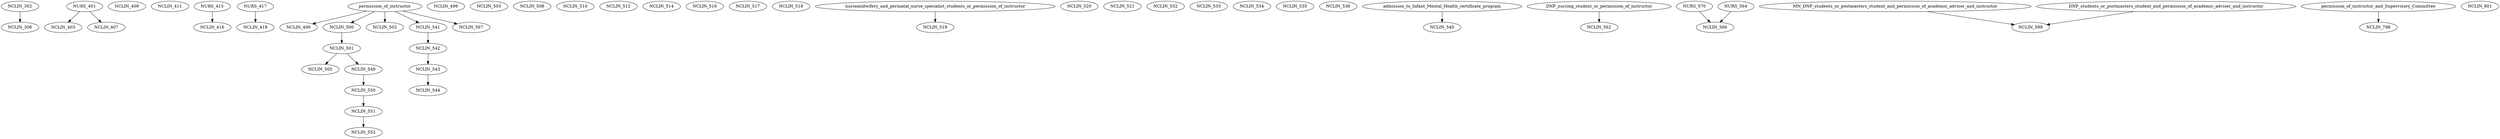 digraph G {
    NCLIN_302;
    edge [color=black];
    NCLIN_302 -> NCLIN_306;
    edge [color=black];
    NURS_401 -> NCLIN_403;
    edge [color=black];
    NURS_401 -> NCLIN_407;
    NCLIN_409;
    NCLIN_411;
    edge [color=black];
    NURS_415 -> NCLIN_416;
    edge [color=black];
    NURS_417 -> NCLIN_418;
    edge [color=black];
    permission_of_instructor -> NCLIN_490;
    NCLIN_499;
    edge [color=black];
    permission_of_instructor -> NCLIN_500;
    edge [color=black];
    NCLIN_500 -> NCLIN_501;
    edge [color=black];
    permission_of_instructor -> NCLIN_502;
    NCLIN_503;
    edge [color=black];
    NCLIN_501 -> NCLIN_505;
    NCLIN_508;
    NCLIN_510;
    NCLIN_512;
    NCLIN_514;
    NCLIN_516;
    NCLIN_517;
    NCLIN_518;
    edge [color=black];
    nursemidwifery_and_perinatal_nurse_specialist_students_or_permission_of_instructor -> NCLIN_519;
    NCLIN_520;
    NCLIN_521;
    NCLIN_532;
    NCLIN_533;
    NCLIN_534;
    NCLIN_535;
    NCLIN_536;
    edge [color=black];
    admission_to_Infant_Mental_Health_certificate_program -> NCLIN_540;
    edge [color=black];
    permission_of_instructor -> NCLIN_541;
    edge [color=black];
    NCLIN_541 -> NCLIN_542;
    edge [color=black];
    NCLIN_542 -> NCLIN_543;
    edge [color=black];
    NCLIN_543 -> NCLIN_544;
    edge [color=black];
    NCLIN_501 -> NCLIN_549;
    edge [color=black];
    NCLIN_549 -> NCLIN_550;
    edge [color=black];
    NCLIN_550 -> NCLIN_551;
    edge [color=black];
    NCLIN_551 -> NCLIN_552;
    edge [color=black];
    DNP_nursing_student_or_permission_of_instructor -> NCLIN_562;
    edge [color=black];
    NURS_570 -> NCLIN_566;
    NURS_564 -> NCLIN_566;
    edge [color=black];
    permission_of_instructor -> NCLIN_567;
    edge [color=black];
    MN_DNP_students_or_postmasters_student_and_permission_of_academic_adviser_and_instructor -> NCLIN_599;
    DNP_students_or_postmasters_student_and_permission_of_academic_adviser_and_instructor -> NCLIN_599;
    edge [color=black];
    permission_of_instructor_and_Supervisory_Committee -> NCLIN_798;
    NCLIN_801;
}
